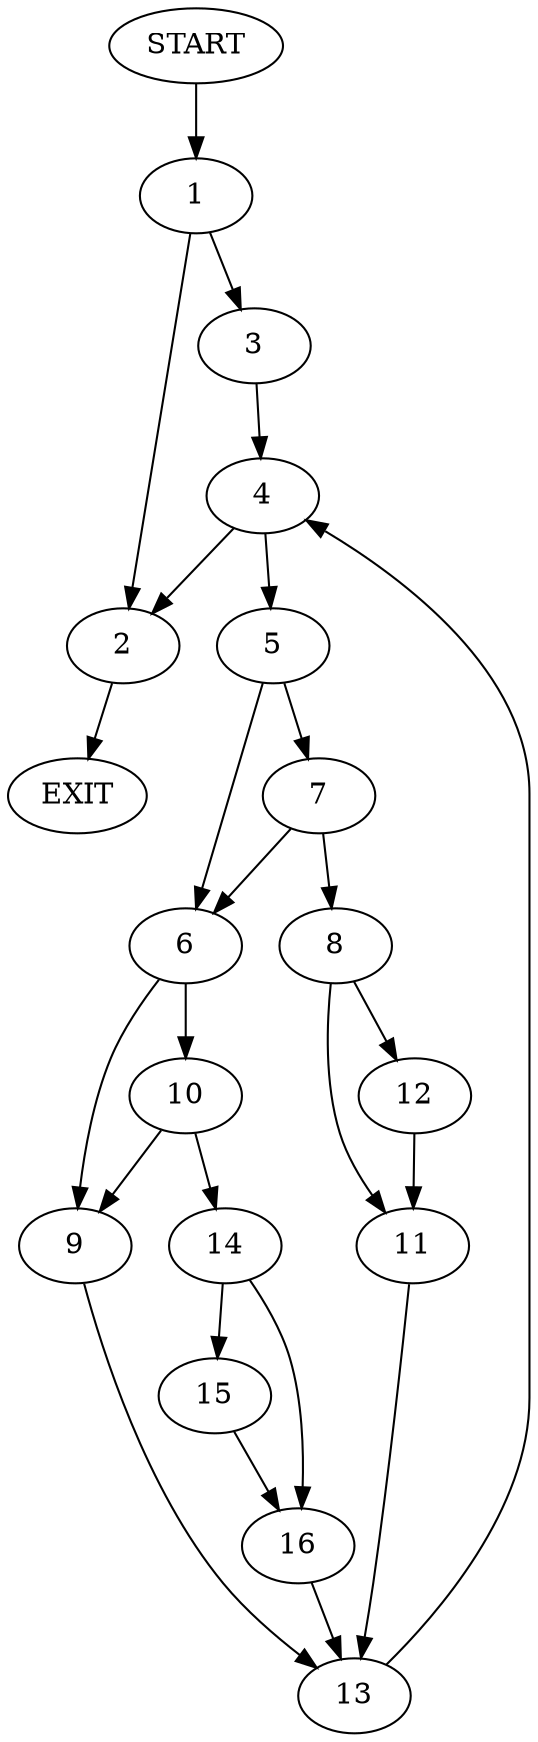 digraph {
0 [label="START"]
17 [label="EXIT"]
0 -> 1
1 -> 2
1 -> 3
2 -> 17
3 -> 4
4 -> 5
4 -> 2
5 -> 6
5 -> 7
7 -> 6
7 -> 8
6 -> 9
6 -> 10
8 -> 11
8 -> 12
11 -> 13
12 -> 11
13 -> 4
10 -> 9
10 -> 14
9 -> 13
14 -> 15
14 -> 16
16 -> 13
15 -> 16
}
